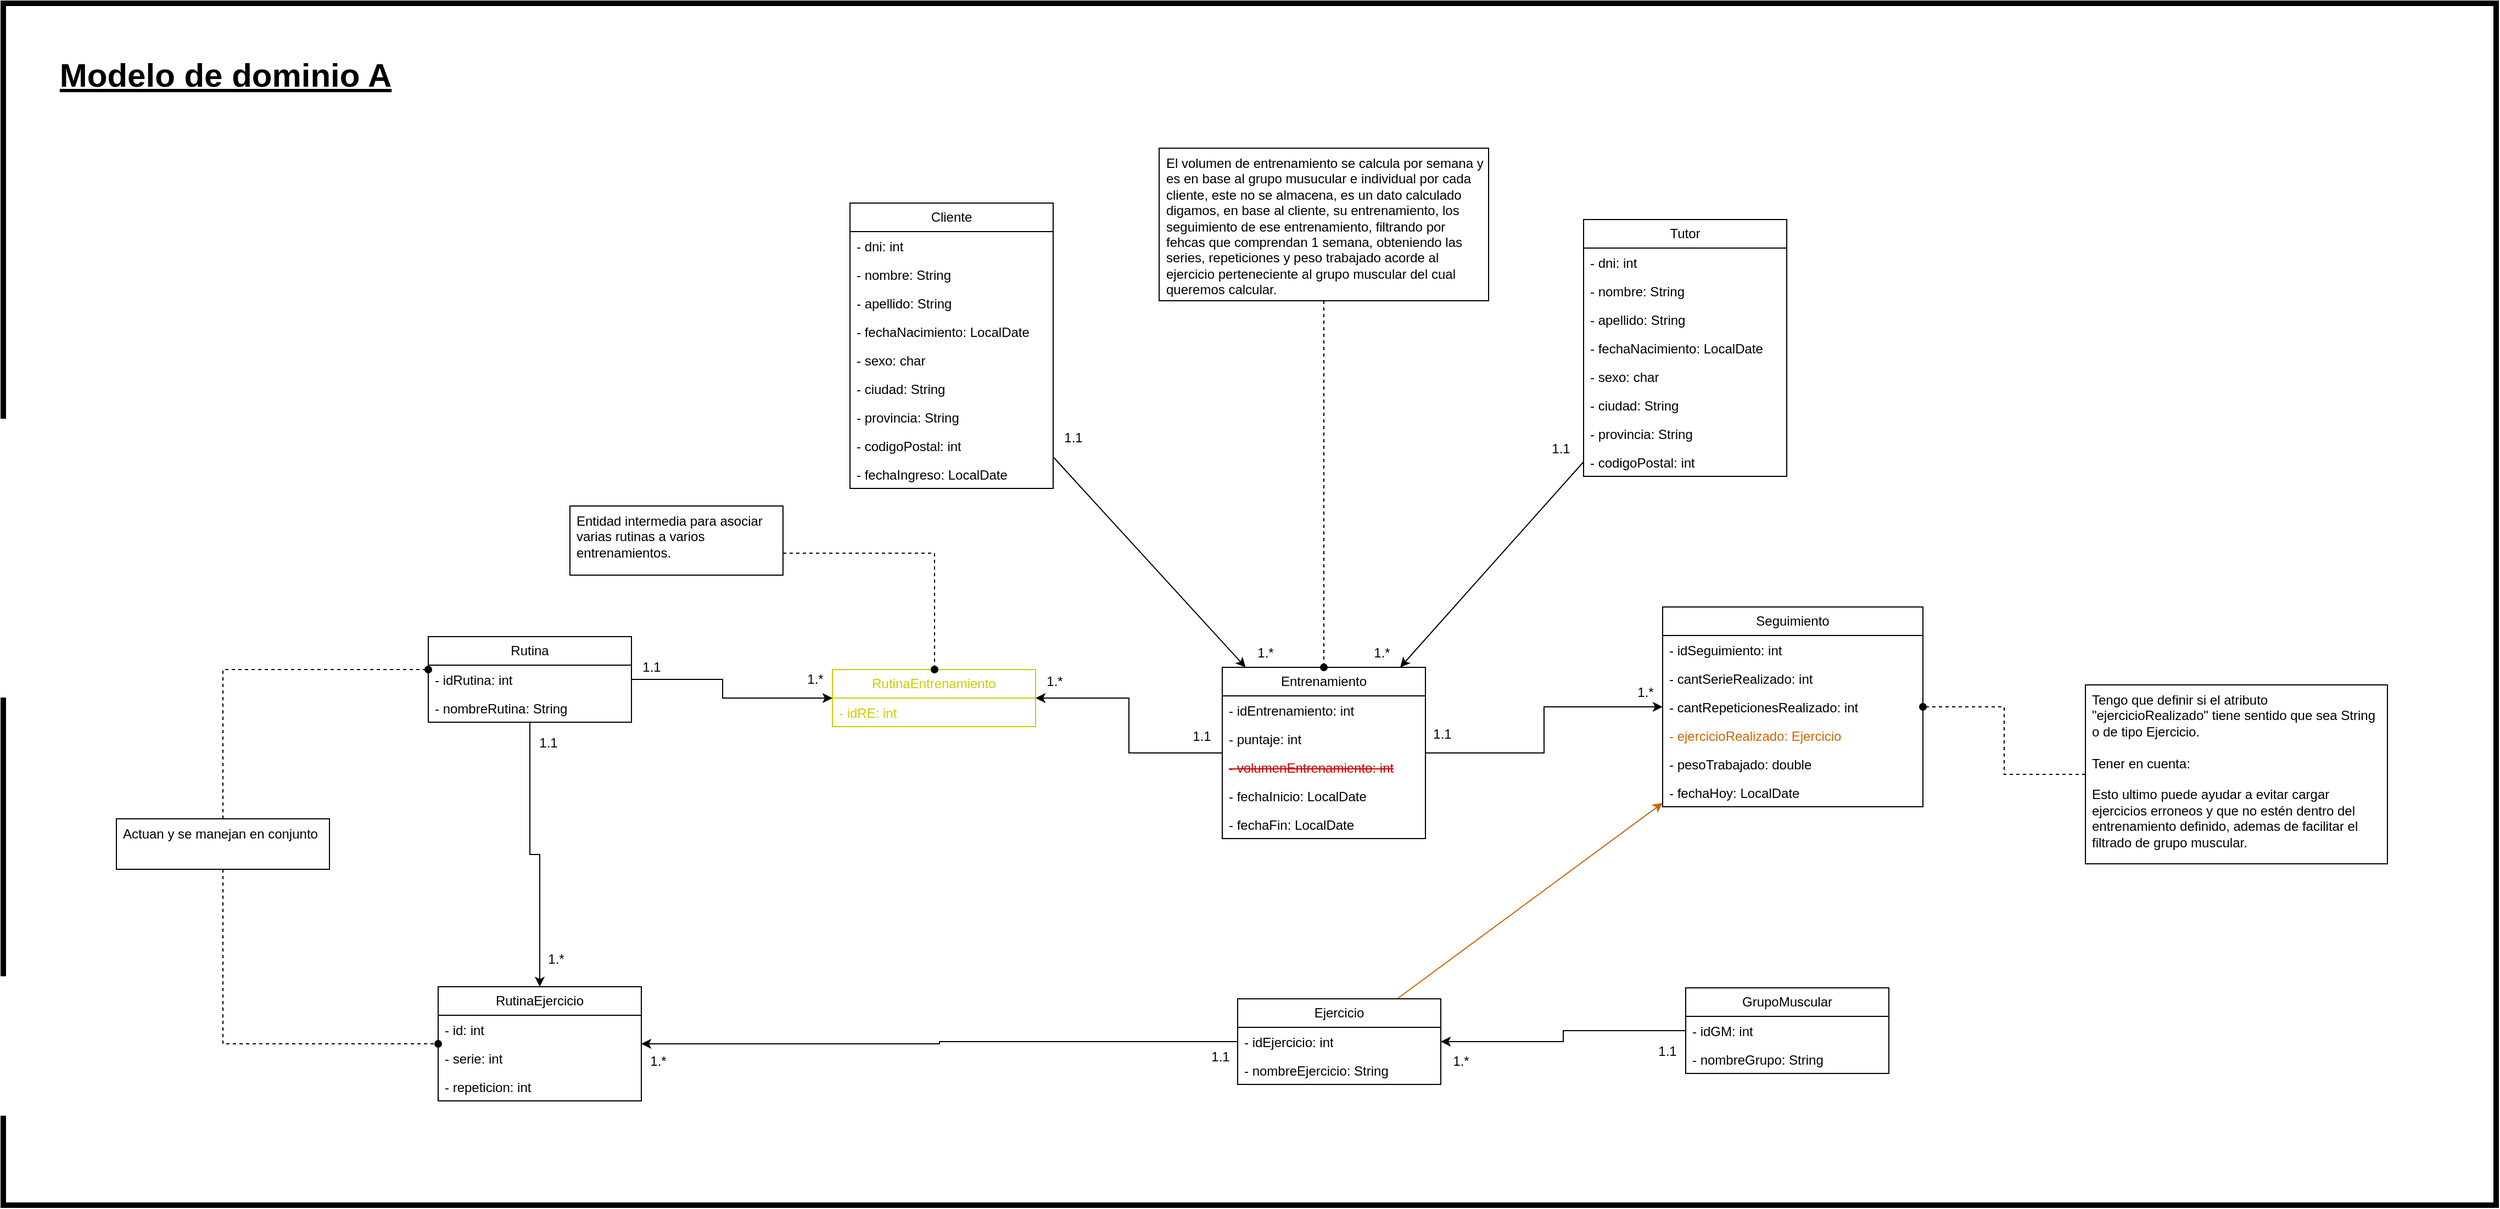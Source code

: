 <mxfile version="26.1.1">
  <diagram name="Página-1" id="uYm8KpwdZIG9jLVjSLuZ">
    <mxGraphModel dx="3464" dy="1542" grid="0" gridSize="10" guides="1" tooltips="1" connect="1" arrows="1" fold="1" page="0" pageScale="1" pageWidth="827" pageHeight="1169" math="0" shadow="0">
      <root>
        <mxCell id="0" />
        <mxCell id="1" parent="0" />
        <mxCell id="OJ2SC-FBwLYeikazh7W0-2" value="" style="rounded=0;whiteSpace=wrap;html=1;strokeWidth=5;fillColor=none;" parent="1" vertex="1">
          <mxGeometry x="-737" y="-127" width="2270" height="1095" as="geometry" />
        </mxCell>
        <mxCell id="9gXqiHf3MeNqP46Q4uKe-58" style="rounded=0;orthogonalLoop=1;jettySize=auto;html=1;fontFamily=Helvetica;fontSize=12;fontColor=default;" parent="1" source="9gXqiHf3MeNqP46Q4uKe-3" target="9gXqiHf3MeNqP46Q4uKe-44" edge="1">
          <mxGeometry relative="1" as="geometry" />
        </mxCell>
        <mxCell id="9gXqiHf3MeNqP46Q4uKe-3" value="Cliente" style="swimlane;fontStyle=0;childLayout=stackLayout;horizontal=1;startSize=26;fillColor=none;horizontalStack=0;resizeParent=1;resizeParentMax=0;resizeLast=0;collapsible=1;marginBottom=0;whiteSpace=wrap;html=1;" parent="1" vertex="1">
          <mxGeometry x="34" y="55" width="185" height="260" as="geometry">
            <mxRectangle x="343" y="163" width="95" height="26" as="alternateBounds" />
          </mxGeometry>
        </mxCell>
        <mxCell id="9gXqiHf3MeNqP46Q4uKe-4" value="- dni: int" style="text;strokeColor=none;fillColor=none;align=left;verticalAlign=top;spacingLeft=4;spacingRight=4;overflow=hidden;rotatable=0;points=[[0,0.5],[1,0.5]];portConstraint=eastwest;whiteSpace=wrap;html=1;" parent="9gXqiHf3MeNqP46Q4uKe-3" vertex="1">
          <mxGeometry y="26" width="185" height="26" as="geometry" />
        </mxCell>
        <mxCell id="9gXqiHf3MeNqP46Q4uKe-5" value="- nombre: String" style="text;strokeColor=none;fillColor=none;align=left;verticalAlign=top;spacingLeft=4;spacingRight=4;overflow=hidden;rotatable=0;points=[[0,0.5],[1,0.5]];portConstraint=eastwest;whiteSpace=wrap;html=1;" parent="9gXqiHf3MeNqP46Q4uKe-3" vertex="1">
          <mxGeometry y="52" width="185" height="26" as="geometry" />
        </mxCell>
        <mxCell id="9gXqiHf3MeNqP46Q4uKe-6" value="- apellido: String" style="text;strokeColor=none;fillColor=none;align=left;verticalAlign=top;spacingLeft=4;spacingRight=4;overflow=hidden;rotatable=0;points=[[0,0.5],[1,0.5]];portConstraint=eastwest;whiteSpace=wrap;html=1;" parent="9gXqiHf3MeNqP46Q4uKe-3" vertex="1">
          <mxGeometry y="78" width="185" height="26" as="geometry" />
        </mxCell>
        <mxCell id="9gXqiHf3MeNqP46Q4uKe-8" value="- fechaNacimiento: LocalDate" style="text;strokeColor=none;fillColor=none;align=left;verticalAlign=top;spacingLeft=4;spacingRight=4;overflow=hidden;rotatable=0;points=[[0,0.5],[1,0.5]];portConstraint=eastwest;whiteSpace=wrap;html=1;" parent="9gXqiHf3MeNqP46Q4uKe-3" vertex="1">
          <mxGeometry y="104" width="185" height="26" as="geometry" />
        </mxCell>
        <mxCell id="9gXqiHf3MeNqP46Q4uKe-9" value="- sexo: char" style="text;strokeColor=none;fillColor=none;align=left;verticalAlign=top;spacingLeft=4;spacingRight=4;overflow=hidden;rotatable=0;points=[[0,0.5],[1,0.5]];portConstraint=eastwest;whiteSpace=wrap;html=1;" parent="9gXqiHf3MeNqP46Q4uKe-3" vertex="1">
          <mxGeometry y="130" width="185" height="26" as="geometry" />
        </mxCell>
        <mxCell id="9gXqiHf3MeNqP46Q4uKe-10" value="- ciudad: String" style="text;strokeColor=none;fillColor=none;align=left;verticalAlign=top;spacingLeft=4;spacingRight=4;overflow=hidden;rotatable=0;points=[[0,0.5],[1,0.5]];portConstraint=eastwest;whiteSpace=wrap;html=1;" parent="9gXqiHf3MeNqP46Q4uKe-3" vertex="1">
          <mxGeometry y="156" width="185" height="26" as="geometry" />
        </mxCell>
        <mxCell id="9gXqiHf3MeNqP46Q4uKe-11" value="- provincia: String" style="text;strokeColor=none;fillColor=none;align=left;verticalAlign=top;spacingLeft=4;spacingRight=4;overflow=hidden;rotatable=0;points=[[0,0.5],[1,0.5]];portConstraint=eastwest;whiteSpace=wrap;html=1;" parent="9gXqiHf3MeNqP46Q4uKe-3" vertex="1">
          <mxGeometry y="182" width="185" height="26" as="geometry" />
        </mxCell>
        <mxCell id="9gXqiHf3MeNqP46Q4uKe-12" value="- codigoPostal: int" style="text;strokeColor=none;fillColor=none;align=left;verticalAlign=top;spacingLeft=4;spacingRight=4;overflow=hidden;rotatable=0;points=[[0,0.5],[1,0.5]];portConstraint=eastwest;whiteSpace=wrap;html=1;" parent="9gXqiHf3MeNqP46Q4uKe-3" vertex="1">
          <mxGeometry y="208" width="185" height="26" as="geometry" />
        </mxCell>
        <mxCell id="9gXqiHf3MeNqP46Q4uKe-13" value="- fechaIngreso: LocalDate" style="text;strokeColor=none;fillColor=none;align=left;verticalAlign=top;spacingLeft=4;spacingRight=4;overflow=hidden;rotatable=0;points=[[0,0.5],[1,0.5]];portConstraint=eastwest;whiteSpace=wrap;html=1;" parent="9gXqiHf3MeNqP46Q4uKe-3" vertex="1">
          <mxGeometry y="234" width="185" height="26" as="geometry" />
        </mxCell>
        <mxCell id="9gXqiHf3MeNqP46Q4uKe-59" style="rounded=0;orthogonalLoop=1;jettySize=auto;html=1;fontFamily=Helvetica;fontSize=12;fontColor=default;" parent="1" source="9gXqiHf3MeNqP46Q4uKe-14" target="9gXqiHf3MeNqP46Q4uKe-44" edge="1">
          <mxGeometry relative="1" as="geometry" />
        </mxCell>
        <mxCell id="9gXqiHf3MeNqP46Q4uKe-14" value="Tutor" style="swimlane;fontStyle=0;childLayout=stackLayout;horizontal=1;startSize=26;fillColor=none;horizontalStack=0;resizeParent=1;resizeParentMax=0;resizeLast=0;collapsible=1;marginBottom=0;whiteSpace=wrap;html=1;" parent="1" vertex="1">
          <mxGeometry x="702" y="70" width="185" height="234" as="geometry">
            <mxRectangle x="343" y="163" width="95" height="26" as="alternateBounds" />
          </mxGeometry>
        </mxCell>
        <mxCell id="9gXqiHf3MeNqP46Q4uKe-15" value="- dni: int" style="text;strokeColor=none;fillColor=none;align=left;verticalAlign=top;spacingLeft=4;spacingRight=4;overflow=hidden;rotatable=0;points=[[0,0.5],[1,0.5]];portConstraint=eastwest;whiteSpace=wrap;html=1;" parent="9gXqiHf3MeNqP46Q4uKe-14" vertex="1">
          <mxGeometry y="26" width="185" height="26" as="geometry" />
        </mxCell>
        <mxCell id="9gXqiHf3MeNqP46Q4uKe-16" value="- nombre: String" style="text;strokeColor=none;fillColor=none;align=left;verticalAlign=top;spacingLeft=4;spacingRight=4;overflow=hidden;rotatable=0;points=[[0,0.5],[1,0.5]];portConstraint=eastwest;whiteSpace=wrap;html=1;" parent="9gXqiHf3MeNqP46Q4uKe-14" vertex="1">
          <mxGeometry y="52" width="185" height="26" as="geometry" />
        </mxCell>
        <mxCell id="9gXqiHf3MeNqP46Q4uKe-17" value="- apellido: String" style="text;strokeColor=none;fillColor=none;align=left;verticalAlign=top;spacingLeft=4;spacingRight=4;overflow=hidden;rotatable=0;points=[[0,0.5],[1,0.5]];portConstraint=eastwest;whiteSpace=wrap;html=1;" parent="9gXqiHf3MeNqP46Q4uKe-14" vertex="1">
          <mxGeometry y="78" width="185" height="26" as="geometry" />
        </mxCell>
        <mxCell id="9gXqiHf3MeNqP46Q4uKe-18" value="- fechaNacimiento: LocalDate" style="text;strokeColor=none;fillColor=none;align=left;verticalAlign=top;spacingLeft=4;spacingRight=4;overflow=hidden;rotatable=0;points=[[0,0.5],[1,0.5]];portConstraint=eastwest;whiteSpace=wrap;html=1;" parent="9gXqiHf3MeNqP46Q4uKe-14" vertex="1">
          <mxGeometry y="104" width="185" height="26" as="geometry" />
        </mxCell>
        <mxCell id="9gXqiHf3MeNqP46Q4uKe-19" value="- sexo: char" style="text;strokeColor=none;fillColor=none;align=left;verticalAlign=top;spacingLeft=4;spacingRight=4;overflow=hidden;rotatable=0;points=[[0,0.5],[1,0.5]];portConstraint=eastwest;whiteSpace=wrap;html=1;" parent="9gXqiHf3MeNqP46Q4uKe-14" vertex="1">
          <mxGeometry y="130" width="185" height="26" as="geometry" />
        </mxCell>
        <mxCell id="9gXqiHf3MeNqP46Q4uKe-20" value="- ciudad: String" style="text;strokeColor=none;fillColor=none;align=left;verticalAlign=top;spacingLeft=4;spacingRight=4;overflow=hidden;rotatable=0;points=[[0,0.5],[1,0.5]];portConstraint=eastwest;whiteSpace=wrap;html=1;" parent="9gXqiHf3MeNqP46Q4uKe-14" vertex="1">
          <mxGeometry y="156" width="185" height="26" as="geometry" />
        </mxCell>
        <mxCell id="9gXqiHf3MeNqP46Q4uKe-21" value="- provincia: String" style="text;strokeColor=none;fillColor=none;align=left;verticalAlign=top;spacingLeft=4;spacingRight=4;overflow=hidden;rotatable=0;points=[[0,0.5],[1,0.5]];portConstraint=eastwest;whiteSpace=wrap;html=1;" parent="9gXqiHf3MeNqP46Q4uKe-14" vertex="1">
          <mxGeometry y="182" width="185" height="26" as="geometry" />
        </mxCell>
        <mxCell id="9gXqiHf3MeNqP46Q4uKe-22" value="- codigoPostal: int" style="text;strokeColor=none;fillColor=none;align=left;verticalAlign=top;spacingLeft=4;spacingRight=4;overflow=hidden;rotatable=0;points=[[0,0.5],[1,0.5]];portConstraint=eastwest;whiteSpace=wrap;html=1;" parent="9gXqiHf3MeNqP46Q4uKe-14" vertex="1">
          <mxGeometry y="208" width="185" height="26" as="geometry" />
        </mxCell>
        <mxCell id="9gXqiHf3MeNqP46Q4uKe-24" value="GrupoMuscular" style="swimlane;fontStyle=0;childLayout=stackLayout;horizontal=1;startSize=26;fillColor=none;horizontalStack=0;resizeParent=1;resizeParentMax=0;resizeLast=0;collapsible=1;marginBottom=0;whiteSpace=wrap;html=1;" parent="1" vertex="1">
          <mxGeometry x="795" y="770" width="185" height="78" as="geometry">
            <mxRectangle x="343" y="163" width="95" height="26" as="alternateBounds" />
          </mxGeometry>
        </mxCell>
        <mxCell id="9gXqiHf3MeNqP46Q4uKe-25" value="- idGM: int" style="text;strokeColor=none;fillColor=none;align=left;verticalAlign=top;spacingLeft=4;spacingRight=4;overflow=hidden;rotatable=0;points=[[0,0.5],[1,0.5]];portConstraint=eastwest;whiteSpace=wrap;html=1;" parent="9gXqiHf3MeNqP46Q4uKe-24" vertex="1">
          <mxGeometry y="26" width="185" height="26" as="geometry" />
        </mxCell>
        <mxCell id="9gXqiHf3MeNqP46Q4uKe-33" value="- nombreGrupo: String" style="text;strokeColor=none;fillColor=none;align=left;verticalAlign=top;spacingLeft=4;spacingRight=4;overflow=hidden;rotatable=0;points=[[0,0.5],[1,0.5]];portConstraint=eastwest;whiteSpace=wrap;html=1;" parent="9gXqiHf3MeNqP46Q4uKe-24" vertex="1">
          <mxGeometry y="52" width="185" height="26" as="geometry" />
        </mxCell>
        <mxCell id="9gXqiHf3MeNqP46Q4uKe-54" style="edgeStyle=orthogonalEdgeStyle;rounded=0;orthogonalLoop=1;jettySize=auto;html=1;fontFamily=Helvetica;fontSize=12;fontColor=default;" parent="1" source="9gXqiHf3MeNqP46Q4uKe-34" target="9gXqiHf3MeNqP46Q4uKe-37" edge="1">
          <mxGeometry relative="1" as="geometry" />
        </mxCell>
        <mxCell id="9gXqiHf3MeNqP46Q4uKe-74" style="rounded=0;orthogonalLoop=1;jettySize=auto;html=1;fontFamily=Helvetica;fontSize=12;fontColor=#FFFFFF;labelBorderColor=none;labelBackgroundColor=#000000;strokeColor=#CC6600;" parent="1" source="9gXqiHf3MeNqP46Q4uKe-34" target="9gXqiHf3MeNqP46Q4uKe-47" edge="1">
          <mxGeometry relative="1" as="geometry" />
        </mxCell>
        <mxCell id="9gXqiHf3MeNqP46Q4uKe-34" value="Ejercicio" style="swimlane;fontStyle=0;childLayout=stackLayout;horizontal=1;startSize=26;fillColor=none;horizontalStack=0;resizeParent=1;resizeParentMax=0;resizeLast=0;collapsible=1;marginBottom=0;whiteSpace=wrap;html=1;" parent="1" vertex="1">
          <mxGeometry x="387" y="780" width="185" height="78" as="geometry">
            <mxRectangle x="343" y="163" width="95" height="26" as="alternateBounds" />
          </mxGeometry>
        </mxCell>
        <mxCell id="9gXqiHf3MeNqP46Q4uKe-35" value="- idEjercicio: int" style="text;strokeColor=none;fillColor=none;align=left;verticalAlign=top;spacingLeft=4;spacingRight=4;overflow=hidden;rotatable=0;points=[[0,0.5],[1,0.5]];portConstraint=eastwest;whiteSpace=wrap;html=1;" parent="9gXqiHf3MeNqP46Q4uKe-34" vertex="1">
          <mxGeometry y="26" width="185" height="26" as="geometry" />
        </mxCell>
        <mxCell id="9gXqiHf3MeNqP46Q4uKe-36" value="- nombreEjercicio: String" style="text;strokeColor=none;fillColor=none;align=left;verticalAlign=top;spacingLeft=4;spacingRight=4;overflow=hidden;rotatable=0;points=[[0,0.5],[1,0.5]];portConstraint=eastwest;whiteSpace=wrap;html=1;" parent="9gXqiHf3MeNqP46Q4uKe-34" vertex="1">
          <mxGeometry y="52" width="185" height="26" as="geometry" />
        </mxCell>
        <mxCell id="9gXqiHf3MeNqP46Q4uKe-71" style="edgeStyle=orthogonalEdgeStyle;rounded=0;orthogonalLoop=1;jettySize=auto;html=1;fontFamily=Helvetica;fontSize=12;fontColor=default;" parent="1" source="9gXqiHf3MeNqP46Q4uKe-40" target="9gXqiHf3MeNqP46Q4uKe-37" edge="1">
          <mxGeometry relative="1" as="geometry" />
        </mxCell>
        <mxCell id="9gXqiHf3MeNqP46Q4uKe-57" style="edgeStyle=orthogonalEdgeStyle;rounded=0;orthogonalLoop=1;jettySize=auto;html=1;fontFamily=Helvetica;fontSize=12;fontColor=default;" parent="1" source="9gXqiHf3MeNqP46Q4uKe-44" target="9gXqiHf3MeNqP46Q4uKe-47" edge="1">
          <mxGeometry relative="1" as="geometry" />
        </mxCell>
        <mxCell id="OJ2SC-FBwLYeikazh7W0-20" style="edgeStyle=orthogonalEdgeStyle;rounded=0;orthogonalLoop=1;jettySize=auto;html=1;" parent="1" source="9gXqiHf3MeNqP46Q4uKe-44" target="OJ2SC-FBwLYeikazh7W0-15" edge="1">
          <mxGeometry relative="1" as="geometry" />
        </mxCell>
        <mxCell id="9gXqiHf3MeNqP46Q4uKe-44" value="Entrenamiento" style="swimlane;fontStyle=0;childLayout=stackLayout;horizontal=1;startSize=26;fillColor=none;horizontalStack=0;resizeParent=1;resizeParentMax=0;resizeLast=0;collapsible=1;marginBottom=0;whiteSpace=wrap;html=1;" parent="1" vertex="1">
          <mxGeometry x="373" y="478" width="185" height="156" as="geometry">
            <mxRectangle x="343" y="163" width="95" height="26" as="alternateBounds" />
          </mxGeometry>
        </mxCell>
        <mxCell id="9gXqiHf3MeNqP46Q4uKe-45" value="- idEntrenamiento: int" style="text;strokeColor=none;fillColor=none;align=left;verticalAlign=top;spacingLeft=4;spacingRight=4;overflow=hidden;rotatable=0;points=[[0,0.5],[1,0.5]];portConstraint=eastwest;whiteSpace=wrap;html=1;" parent="9gXqiHf3MeNqP46Q4uKe-44" vertex="1">
          <mxGeometry y="26" width="185" height="26" as="geometry" />
        </mxCell>
        <mxCell id="9gXqiHf3MeNqP46Q4uKe-46" value="- puntaje: int" style="text;strokeColor=none;fillColor=none;align=left;verticalAlign=top;spacingLeft=4;spacingRight=4;overflow=hidden;rotatable=0;points=[[0,0.5],[1,0.5]];portConstraint=eastwest;whiteSpace=wrap;html=1;" parent="9gXqiHf3MeNqP46Q4uKe-44" vertex="1">
          <mxGeometry y="52" width="185" height="26" as="geometry" />
        </mxCell>
        <mxCell id="9gXqiHf3MeNqP46Q4uKe-50" value="&lt;strike&gt;&lt;font&gt;- volumenEntrenamiento: int&lt;/font&gt;&lt;/strike&gt;" style="text;strokeColor=none;fillColor=none;align=left;verticalAlign=top;spacingLeft=4;spacingRight=4;overflow=hidden;rotatable=0;points=[[0,0.5],[1,0.5]];portConstraint=eastwest;whiteSpace=wrap;html=1;fontColor=#CC0000;" parent="9gXqiHf3MeNqP46Q4uKe-44" vertex="1">
          <mxGeometry y="78" width="185" height="26" as="geometry" />
        </mxCell>
        <mxCell id="9gXqiHf3MeNqP46Q4uKe-51" value="- fechaInicio: LocalDate" style="text;strokeColor=none;fillColor=none;align=left;verticalAlign=top;spacingLeft=4;spacingRight=4;overflow=hidden;rotatable=0;points=[[0,0.5],[1,0.5]];portConstraint=eastwest;whiteSpace=wrap;html=1;" parent="9gXqiHf3MeNqP46Q4uKe-44" vertex="1">
          <mxGeometry y="104" width="185" height="26" as="geometry" />
        </mxCell>
        <mxCell id="9gXqiHf3MeNqP46Q4uKe-52" value="- fechaFin: LocalDate" style="text;strokeColor=none;fillColor=none;align=left;verticalAlign=top;spacingLeft=4;spacingRight=4;overflow=hidden;rotatable=0;points=[[0,0.5],[1,0.5]];portConstraint=eastwest;whiteSpace=wrap;html=1;" parent="9gXqiHf3MeNqP46Q4uKe-44" vertex="1">
          <mxGeometry y="130" width="185" height="26" as="geometry" />
        </mxCell>
        <mxCell id="9gXqiHf3MeNqP46Q4uKe-47" value="Seguimiento" style="swimlane;fontStyle=0;childLayout=stackLayout;horizontal=1;startSize=26;fillColor=none;horizontalStack=0;resizeParent=1;resizeParentMax=0;resizeLast=0;collapsible=1;marginBottom=0;whiteSpace=wrap;html=1;" parent="1" vertex="1">
          <mxGeometry x="774" y="423" width="237" height="182" as="geometry">
            <mxRectangle x="343" y="163" width="95" height="26" as="alternateBounds" />
          </mxGeometry>
        </mxCell>
        <mxCell id="9gXqiHf3MeNqP46Q4uKe-48" value="- idSeguimiento: int" style="text;strokeColor=none;fillColor=none;align=left;verticalAlign=top;spacingLeft=4;spacingRight=4;overflow=hidden;rotatable=0;points=[[0,0.5],[1,0.5]];portConstraint=eastwest;whiteSpace=wrap;html=1;" parent="9gXqiHf3MeNqP46Q4uKe-47" vertex="1">
          <mxGeometry y="26" width="237" height="26" as="geometry" />
        </mxCell>
        <mxCell id="9gXqiHf3MeNqP46Q4uKe-49" value="- cantSerieRealizado: int" style="text;strokeColor=none;fillColor=none;align=left;verticalAlign=top;spacingLeft=4;spacingRight=4;overflow=hidden;rotatable=0;points=[[0,0.5],[1,0.5]];portConstraint=eastwest;whiteSpace=wrap;html=1;" parent="9gXqiHf3MeNqP46Q4uKe-47" vertex="1">
          <mxGeometry y="52" width="237" height="26" as="geometry" />
        </mxCell>
        <mxCell id="9gXqiHf3MeNqP46Q4uKe-64" value="- cantRepeticionesRealizado: int" style="text;strokeColor=none;fillColor=none;align=left;verticalAlign=top;spacingLeft=4;spacingRight=4;overflow=hidden;rotatable=0;points=[[0,0.5],[1,0.5]];portConstraint=eastwest;whiteSpace=wrap;html=1;" parent="9gXqiHf3MeNqP46Q4uKe-47" vertex="1">
          <mxGeometry y="78" width="237" height="26" as="geometry" />
        </mxCell>
        <mxCell id="9gXqiHf3MeNqP46Q4uKe-65" value="- ejercicioRealizado: Ejercicio" style="text;strokeColor=none;fillColor=none;align=left;verticalAlign=top;spacingLeft=4;spacingRight=4;overflow=hidden;rotatable=0;points=[[0,0.5],[1,0.5]];portConstraint=eastwest;whiteSpace=wrap;html=1;fontColor=#CC6600;" parent="9gXqiHf3MeNqP46Q4uKe-47" vertex="1">
          <mxGeometry y="104" width="237" height="26" as="geometry" />
        </mxCell>
        <mxCell id="9gXqiHf3MeNqP46Q4uKe-66" value="- pesoTrabajado: double" style="text;strokeColor=none;fillColor=none;align=left;verticalAlign=top;spacingLeft=4;spacingRight=4;overflow=hidden;rotatable=0;points=[[0,0.5],[1,0.5]];portConstraint=eastwest;whiteSpace=wrap;html=1;" parent="9gXqiHf3MeNqP46Q4uKe-47" vertex="1">
          <mxGeometry y="130" width="237" height="26" as="geometry" />
        </mxCell>
        <mxCell id="9gXqiHf3MeNqP46Q4uKe-67" value="- fechaHoy: LocalDate" style="text;strokeColor=none;fillColor=none;align=left;verticalAlign=top;spacingLeft=4;spacingRight=4;overflow=hidden;rotatable=0;points=[[0,0.5],[1,0.5]];portConstraint=eastwest;whiteSpace=wrap;html=1;" parent="9gXqiHf3MeNqP46Q4uKe-47" vertex="1">
          <mxGeometry y="156" width="237" height="26" as="geometry" />
        </mxCell>
        <mxCell id="9gXqiHf3MeNqP46Q4uKe-53" style="edgeStyle=orthogonalEdgeStyle;rounded=0;orthogonalLoop=1;jettySize=auto;html=1;fontFamily=Helvetica;fontSize=12;fontColor=default;" parent="1" source="9gXqiHf3MeNqP46Q4uKe-25" target="9gXqiHf3MeNqP46Q4uKe-34" edge="1">
          <mxGeometry relative="1" as="geometry" />
        </mxCell>
        <mxCell id="9gXqiHf3MeNqP46Q4uKe-73" style="edgeStyle=orthogonalEdgeStyle;rounded=0;orthogonalLoop=1;jettySize=auto;html=1;fontFamily=Helvetica;fontSize=12;fontColor=default;dashed=1;endArrow=oval;endFill=1;" parent="1" source="9gXqiHf3MeNqP46Q4uKe-60" target="9gXqiHf3MeNqP46Q4uKe-44" edge="1">
          <mxGeometry relative="1" as="geometry" />
        </mxCell>
        <mxCell id="9gXqiHf3MeNqP46Q4uKe-60" value="El volumen de entrenamiento se calcula por semana y es en base al grupo musucular e individual por cada cliente, este no se almacena, es un dato calculado digamos, en base al cliente, su entrenamiento, los seguimiento de ese entrenamiento, filtrando por fehcas que comprendan 1 semana, obteniendo las series, repeticiones y peso trabajado acorde al ejercicio perteneciente al grupo muscular del cual queremos calcular." style="shape=note;whiteSpace=wrap;html=1;backgroundOutline=1;darkOpacity=0.05;align=left;verticalAlign=top;spacingLeft=4;spacingRight=4;fontFamily=Helvetica;fontSize=12;fontColor=default;fillColor=none;gradientColor=none;size=0;" parent="1" vertex="1">
          <mxGeometry x="315.5" y="5" width="300" height="139" as="geometry" />
        </mxCell>
        <mxCell id="9gXqiHf3MeNqP46Q4uKe-70" style="edgeStyle=orthogonalEdgeStyle;rounded=0;orthogonalLoop=1;jettySize=auto;html=1;fontFamily=Helvetica;fontSize=12;fontColor=default;dashed=1;endArrow=oval;endFill=1;" parent="1" source="9gXqiHf3MeNqP46Q4uKe-68" target="9gXqiHf3MeNqP46Q4uKe-47" edge="1">
          <mxGeometry relative="1" as="geometry" />
        </mxCell>
        <mxCell id="9gXqiHf3MeNqP46Q4uKe-68" value="Tengo que definir si el atributo &quot;ejercicioRealizado&quot; tiene sentido que sea String o de tipo Ejercicio.&lt;div&gt;&lt;br&gt;&lt;/div&gt;&lt;div&gt;Tener en cuenta:&lt;/div&gt;&lt;div&gt;&lt;br&gt;&lt;/div&gt;&lt;div&gt;Esto ultimo puede ayudar a evitar cargar ejercicios erroneos y que no estén dentro del entrenamiento definido, ademas de facilitar el filtrado de grupo muscular.&lt;/div&gt;" style="shape=note;whiteSpace=wrap;html=1;backgroundOutline=1;darkOpacity=0.05;align=left;verticalAlign=top;spacingLeft=4;spacingRight=4;fontFamily=Helvetica;fontSize=12;fontColor=default;fillColor=none;gradientColor=none;size=0;" parent="1" vertex="1">
          <mxGeometry x="1159" y="494" width="275" height="163" as="geometry" />
        </mxCell>
        <mxCell id="C8aEb1fN46uIufQPdQFq-1" style="edgeStyle=orthogonalEdgeStyle;rounded=0;orthogonalLoop=1;jettySize=auto;html=1;fontFamily=Helvetica;fontSize=12;fontColor=default;dashed=1;endArrow=oval;endFill=1;" parent="1" source="C8aEb1fN46uIufQPdQFq-3" target="9gXqiHf3MeNqP46Q4uKe-40" edge="1">
          <mxGeometry relative="1" as="geometry">
            <mxPoint x="-42" y="624" as="sourcePoint" />
            <mxPoint x="-190" y="562" as="targetPoint" />
            <Array as="points">
              <mxPoint x="-537" y="480" />
            </Array>
          </mxGeometry>
        </mxCell>
        <mxCell id="C8aEb1fN46uIufQPdQFq-2" style="edgeStyle=elbowEdgeStyle;rounded=0;orthogonalLoop=1;jettySize=auto;html=1;fontFamily=Helvetica;fontSize=12;fontColor=default;dashed=1;endArrow=oval;endFill=1;" parent="1" source="C8aEb1fN46uIufQPdQFq-3" target="9gXqiHf3MeNqP46Q4uKe-37" edge="1">
          <mxGeometry relative="1" as="geometry">
            <mxPoint x="-58" y="728" as="sourcePoint" />
            <mxPoint x="-206" y="666" as="targetPoint" />
            <Array as="points">
              <mxPoint x="-537" y="729" />
            </Array>
          </mxGeometry>
        </mxCell>
        <mxCell id="OJ2SC-FBwLYeikazh7W0-1" value="&lt;font style=&quot;font-size: 30px;&quot;&gt;&lt;b&gt;&lt;u&gt;Modelo de dominio A&lt;/u&gt;&lt;/b&gt;&lt;/font&gt;" style="text;html=1;align=center;verticalAlign=middle;resizable=0;points=[];autosize=1;strokeColor=none;fillColor=none;" parent="1" vertex="1">
          <mxGeometry x="-695" y="-86" width="320" height="48" as="geometry" />
        </mxCell>
        <mxCell id="OJ2SC-FBwLYeikazh7W0-3" value="1.1" style="text;html=1;align=center;verticalAlign=middle;resizable=0;points=[];autosize=1;strokeColor=none;fillColor=none;" parent="1" vertex="1">
          <mxGeometry x="760" y="815" width="35" height="26" as="geometry" />
        </mxCell>
        <mxCell id="OJ2SC-FBwLYeikazh7W0-4" value="1.*" style="text;html=1;align=center;verticalAlign=middle;resizable=0;points=[];autosize=1;strokeColor=none;fillColor=none;" parent="1" vertex="1">
          <mxGeometry x="573" y="824" width="33" height="26" as="geometry" />
        </mxCell>
        <mxCell id="OJ2SC-FBwLYeikazh7W0-5" value="1.1" style="text;html=1;align=center;verticalAlign=middle;resizable=0;points=[];autosize=1;strokeColor=none;fillColor=none;" parent="1" vertex="1">
          <mxGeometry x="353" y="820" width="35" height="26" as="geometry" />
        </mxCell>
        <mxCell id="OJ2SC-FBwLYeikazh7W0-6" value="1.*" style="text;html=1;align=center;verticalAlign=middle;resizable=0;points=[];autosize=1;strokeColor=none;fillColor=none;" parent="1" vertex="1">
          <mxGeometry x="-158" y="824" width="33" height="26" as="geometry" />
        </mxCell>
        <mxCell id="OJ2SC-FBwLYeikazh7W0-7" value="1.*" style="text;html=1;align=center;verticalAlign=middle;resizable=0;points=[];autosize=1;strokeColor=none;fillColor=none;" parent="1" vertex="1">
          <mxGeometry x="-251" y="731" width="33" height="26" as="geometry" />
        </mxCell>
        <mxCell id="OJ2SC-FBwLYeikazh7W0-9" value="1.1" style="text;html=1;align=center;verticalAlign=middle;resizable=0;points=[];autosize=1;strokeColor=none;fillColor=none;" parent="1" vertex="1">
          <mxGeometry x="219" y="256" width="35" height="26" as="geometry" />
        </mxCell>
        <mxCell id="OJ2SC-FBwLYeikazh7W0-10" value="1.*" style="text;html=1;align=center;verticalAlign=middle;resizable=0;points=[];autosize=1;strokeColor=none;fillColor=none;" parent="1" vertex="1">
          <mxGeometry x="395" y="452" width="33" height="26" as="geometry" />
        </mxCell>
        <mxCell id="OJ2SC-FBwLYeikazh7W0-15" value="&lt;font style=&quot;color: rgb(204, 204, 0);&quot;&gt;RutinaEntrenamiento&lt;/font&gt;" style="swimlane;fontStyle=0;childLayout=stackLayout;horizontal=1;startSize=26;fillColor=none;horizontalStack=0;resizeParent=1;resizeParentMax=0;resizeLast=0;collapsible=1;marginBottom=0;whiteSpace=wrap;html=1;strokeColor=#CCCC00;" parent="1" vertex="1">
          <mxGeometry x="18" y="480" width="185" height="52" as="geometry">
            <mxRectangle x="343" y="163" width="95" height="26" as="alternateBounds" />
          </mxGeometry>
        </mxCell>
        <mxCell id="OJ2SC-FBwLYeikazh7W0-16" value="&lt;font style=&quot;color: rgb(204, 204, 0);&quot;&gt;- idRE: int&lt;/font&gt;" style="text;strokeColor=none;fillColor=none;align=left;verticalAlign=top;spacingLeft=4;spacingRight=4;overflow=hidden;rotatable=0;points=[[0,0.5],[1,0.5]];portConstraint=eastwest;whiteSpace=wrap;html=1;" parent="OJ2SC-FBwLYeikazh7W0-15" vertex="1">
          <mxGeometry y="26" width="185" height="26" as="geometry" />
        </mxCell>
        <mxCell id="OJ2SC-FBwLYeikazh7W0-11" value="1.1" style="text;html=1;align=center;verticalAlign=middle;resizable=0;points=[];autosize=1;strokeColor=none;fillColor=none;" parent="1" vertex="1">
          <mxGeometry x="-165" y="465" width="35" height="26" as="geometry" />
        </mxCell>
        <mxCell id="OJ2SC-FBwLYeikazh7W0-19" style="edgeStyle=orthogonalEdgeStyle;rounded=0;orthogonalLoop=1;jettySize=auto;html=1;" parent="1" source="9gXqiHf3MeNqP46Q4uKe-40" target="OJ2SC-FBwLYeikazh7W0-15" edge="1">
          <mxGeometry relative="1" as="geometry">
            <Array as="points">
              <mxPoint x="-82" y="489" />
              <mxPoint x="-82" y="506" />
            </Array>
          </mxGeometry>
        </mxCell>
        <mxCell id="9gXqiHf3MeNqP46Q4uKe-40" value="Rutina" style="swimlane;fontStyle=0;childLayout=stackLayout;horizontal=1;startSize=26;fillColor=none;horizontalStack=0;resizeParent=1;resizeParentMax=0;resizeLast=0;collapsible=1;marginBottom=0;whiteSpace=wrap;html=1;" parent="1" vertex="1">
          <mxGeometry x="-350" y="450" width="185" height="78" as="geometry">
            <mxRectangle x="343" y="163" width="95" height="26" as="alternateBounds" />
          </mxGeometry>
        </mxCell>
        <mxCell id="9gXqiHf3MeNqP46Q4uKe-41" value="- idRutina: int" style="text;strokeColor=none;fillColor=none;align=left;verticalAlign=top;spacingLeft=4;spacingRight=4;overflow=hidden;rotatable=0;points=[[0,0.5],[1,0.5]];portConstraint=eastwest;whiteSpace=wrap;html=1;" parent="9gXqiHf3MeNqP46Q4uKe-40" vertex="1">
          <mxGeometry y="26" width="185" height="26" as="geometry" />
        </mxCell>
        <mxCell id="9gXqiHf3MeNqP46Q4uKe-42" value="- nombreRutina: String" style="text;strokeColor=none;fillColor=none;align=left;verticalAlign=top;spacingLeft=4;spacingRight=4;overflow=hidden;rotatable=0;points=[[0,0.5],[1,0.5]];portConstraint=eastwest;whiteSpace=wrap;html=1;" parent="9gXqiHf3MeNqP46Q4uKe-40" vertex="1">
          <mxGeometry y="52" width="185" height="26" as="geometry" />
        </mxCell>
        <mxCell id="9gXqiHf3MeNqP46Q4uKe-37" value="RutinaEjercicio" style="swimlane;fontStyle=0;childLayout=stackLayout;horizontal=1;startSize=26;fillColor=none;horizontalStack=0;resizeParent=1;resizeParentMax=0;resizeLast=0;collapsible=1;marginBottom=0;whiteSpace=wrap;html=1;" parent="1" vertex="1">
          <mxGeometry x="-341" y="769" width="185" height="104" as="geometry">
            <mxRectangle x="343" y="163" width="95" height="26" as="alternateBounds" />
          </mxGeometry>
        </mxCell>
        <mxCell id="9gXqiHf3MeNqP46Q4uKe-38" value="- id: int" style="text;strokeColor=none;fillColor=none;align=left;verticalAlign=top;spacingLeft=4;spacingRight=4;overflow=hidden;rotatable=0;points=[[0,0.5],[1,0.5]];portConstraint=eastwest;whiteSpace=wrap;html=1;" parent="9gXqiHf3MeNqP46Q4uKe-37" vertex="1">
          <mxGeometry y="26" width="185" height="26" as="geometry" />
        </mxCell>
        <mxCell id="9gXqiHf3MeNqP46Q4uKe-39" value="- serie: int" style="text;strokeColor=none;fillColor=none;align=left;verticalAlign=top;spacingLeft=4;spacingRight=4;overflow=hidden;rotatable=0;points=[[0,0.5],[1,0.5]];portConstraint=eastwest;whiteSpace=wrap;html=1;" parent="9gXqiHf3MeNqP46Q4uKe-37" vertex="1">
          <mxGeometry y="52" width="185" height="26" as="geometry" />
        </mxCell>
        <mxCell id="9gXqiHf3MeNqP46Q4uKe-43" value="- repeticion: int" style="text;strokeColor=none;fillColor=none;align=left;verticalAlign=top;spacingLeft=4;spacingRight=4;overflow=hidden;rotatable=0;points=[[0,0.5],[1,0.5]];portConstraint=eastwest;whiteSpace=wrap;html=1;" parent="9gXqiHf3MeNqP46Q4uKe-37" vertex="1">
          <mxGeometry y="78" width="185" height="26" as="geometry" />
        </mxCell>
        <mxCell id="C8aEb1fN46uIufQPdQFq-3" value="Actuan y se manejan en conjunto" style="shape=note;whiteSpace=wrap;html=1;backgroundOutline=1;darkOpacity=0.05;align=left;verticalAlign=top;spacingLeft=4;spacingRight=4;fontFamily=Helvetica;fontSize=12;fontColor=default;fillColor=none;gradientColor=none;size=0;" parent="1" vertex="1">
          <mxGeometry x="-634" y="616" width="194" height="46" as="geometry" />
        </mxCell>
        <mxCell id="OJ2SC-FBwLYeikazh7W0-8" value="1.1" style="text;html=1;align=center;verticalAlign=middle;resizable=0;points=[];autosize=1;strokeColor=none;fillColor=none;" parent="1" vertex="1">
          <mxGeometry x="-259" y="534" width="35" height="26" as="geometry" />
        </mxCell>
        <mxCell id="OJ2SC-FBwLYeikazh7W0-22" value="1.1" style="text;html=1;align=center;verticalAlign=middle;resizable=0;points=[];autosize=1;strokeColor=none;fillColor=none;" parent="1" vertex="1">
          <mxGeometry x="336" y="528" width="35" height="26" as="geometry" />
        </mxCell>
        <mxCell id="OJ2SC-FBwLYeikazh7W0-23" value="1.*" style="text;html=1;align=center;verticalAlign=middle;resizable=0;points=[];autosize=1;strokeColor=none;fillColor=none;" parent="1" vertex="1">
          <mxGeometry x="-15" y="476" width="33" height="26" as="geometry" />
        </mxCell>
        <mxCell id="OJ2SC-FBwLYeikazh7W0-24" value="1.*" style="text;html=1;align=center;verticalAlign=middle;resizable=0;points=[];autosize=1;strokeColor=none;fillColor=none;" parent="1" vertex="1">
          <mxGeometry x="203" y="478" width="33" height="26" as="geometry" />
        </mxCell>
        <mxCell id="OJ2SC-FBwLYeikazh7W0-26" style="edgeStyle=orthogonalEdgeStyle;rounded=0;orthogonalLoop=1;jettySize=auto;html=1;fontFamily=Helvetica;fontSize=12;fontColor=default;dashed=1;endArrow=oval;endFill=1;" parent="1" source="OJ2SC-FBwLYeikazh7W0-27" target="OJ2SC-FBwLYeikazh7W0-15" edge="1">
          <mxGeometry relative="1" as="geometry">
            <mxPoint x="-387" y="374" as="sourcePoint" />
            <mxPoint x="-200" y="206" as="targetPoint" />
            <Array as="points">
              <mxPoint x="111" y="374" />
            </Array>
          </mxGeometry>
        </mxCell>
        <mxCell id="OJ2SC-FBwLYeikazh7W0-27" value="Entidad intermedia para asociar varias rutinas a varios entrenamientos." style="shape=note;whiteSpace=wrap;html=1;backgroundOutline=1;darkOpacity=0.05;align=left;verticalAlign=top;spacingLeft=4;spacingRight=4;fontFamily=Helvetica;fontSize=12;fontColor=default;fillColor=none;gradientColor=none;size=0;" parent="1" vertex="1">
          <mxGeometry x="-221" y="331" width="194" height="63" as="geometry" />
        </mxCell>
        <mxCell id="9_xV0b394v4-O5NSbOsO-2" value="1.1" style="text;html=1;align=center;verticalAlign=middle;resizable=0;points=[];autosize=1;strokeColor=none;fillColor=none;" parent="1" vertex="1">
          <mxGeometry x="663" y="266" width="35" height="26" as="geometry" />
        </mxCell>
        <mxCell id="9_xV0b394v4-O5NSbOsO-3" value="1.*" style="text;html=1;align=center;verticalAlign=middle;resizable=0;points=[];autosize=1;strokeColor=none;fillColor=none;" parent="1" vertex="1">
          <mxGeometry x="501" y="452" width="33" height="26" as="geometry" />
        </mxCell>
        <mxCell id="vP1RLw5pJsEbiFwS-OiT-1" value="1.1" style="text;html=1;align=center;verticalAlign=middle;resizable=0;points=[];autosize=1;strokeColor=none;fillColor=none;" vertex="1" parent="1">
          <mxGeometry x="555" y="526" width="35" height="26" as="geometry" />
        </mxCell>
        <mxCell id="vP1RLw5pJsEbiFwS-OiT-2" value="1.*" style="text;html=1;align=center;verticalAlign=middle;resizable=0;points=[];autosize=1;strokeColor=none;fillColor=none;" vertex="1" parent="1">
          <mxGeometry x="741" y="488" width="33" height="26" as="geometry" />
        </mxCell>
      </root>
    </mxGraphModel>
  </diagram>
</mxfile>
